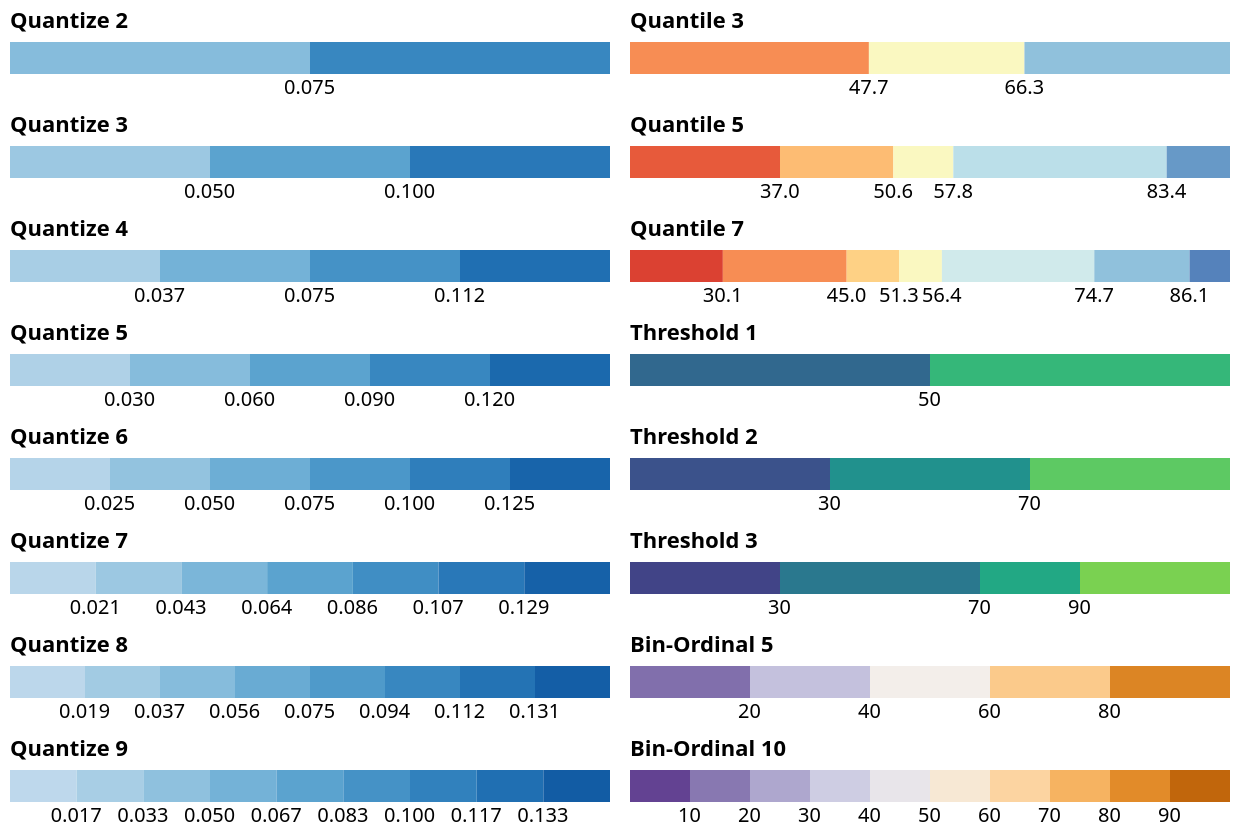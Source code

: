 {
  "$schema": "https://vega.github.io/schema/vega/v6.json",
  "padding": 5,

  "config": {
    "legend": {
      "offset": 5,
      "gradientDirection": "horizontal",
      "gradientLength": 300
    }
  },

  "data": [
    {
      "name": "source",
      "values": [
        {"a": "A", "b": 28},
        {"a": "B", "b": 59},
        {"a": "C", "b": 43},
        {"a": "D", "b": 91},
        {"a": "E", "b": 81},
        {"a": "F", "b": 53},
        {"a": "G", "b": 19},
        {"a": "H", "b": 87},
        {"a": "I", "b": 50}
      ]
    },
    {
      "name": "binned",
      "values": [
        {"v": 28}, {"v": 55}, {"v": 43}, {"v": 91}, {"v": 34}, {"v": 81},
        {"v": 53}, {"v": 19}, {"v": 87}, {"v": 38}, {"v": 52}, {"v": 48},
        {"v": 24}, {"v": 49}, {"v": 87}, {"v": 66}, {"v": 17}, {"v": 27},
        {"v": 68}, {"v": 12}, {"v": 49}, {"v":  4}
      ],
      "transform": [
        {
          "type": "extent", "field": "v",
          "signal": "extent"
        },
        {
          "type": "bin", "maxbins": 5, "signal": "bins5",
          "field": "v", "extent": {"signal": "extent"}
        },
        {
          "type": "bin", "maxbins": 10, "signal": "bins10",
          "field": "v", "extent": {"signal": "extent"}
        }
      ]
    }
  ],

  "scales": [
    {
      "name": "qua2",
      "type": "quantize",
      "domain": [0, 0.15],
      "range": {"scheme": "blues", "count": 2}
    },
    {
      "name": "qua3",
      "type": "quantize",
      "domain": [0, 0.15],
      "range": {"scheme": "blues", "count": 3}
    },
    {
      "name": "qua4",
      "type": "quantize",
      "domain": [0, 0.15],
      "range": {"scheme": "blues", "count": 4}
    },
    {
      "name": "qua5",
      "type": "quantize",
      "domain": [0, 0.15],
      "range": {"scheme": "blues", "count": 5}
    },
    {
      "name": "qua6",
      "type": "quantize",
      "domain": [0, 0.15],
      "range": {"scheme": "blues", "count": 6}
    },
    {
      "name": "qua7",
      "type": "quantize",
      "domain": [0, 0.15],
      "range": {"scheme": "blues", "count": 7}
    },
    {
      "name": "qua8",
      "type": "quantize",
      "domain": [0, 0.15],
      "range": {"scheme": "blues", "count": 8}
    },
    {
      "name": "qua9",
      "type": "quantize",
      "domain": [0, 0.15],
      "range": {"scheme": "blues", "count": 9}
    },
    {
      "name": "tile3",
      "type": "quantile",
      "range": {"scheme": "redyellowblue", "count": 3},
      "domain": {"data": "source", "field": "b"}
    },
    {
      "name": "tile5",
      "type": "quantile",
      "range": {"scheme": "redyellowblue", "count": 5},
      "domain": {"data": "source", "field": "b"}
    },
    {
      "name": "tile7",
      "type": "quantile",
      "range": {"scheme": "redyellowblue", "count": 7},
      "domain": {"data": "source", "field": "b"}
    },
    {
      "name": "thresh1",
      "type": "threshold",
      "range": {"scheme": "viridis"},
      "domain": [50]
    },
    {
      "name": "thresh2",
      "type": "threshold",
      "range": {"scheme": "viridis"},
      "domain": [30, 70]
    },
    {
      "name": "thresh3",
      "type": "threshold",
      "range": {"scheme": "viridis"},
      "domain": [30, 70, 90]
    },
    {
      "name": "bins5",
      "type": "bin-ordinal",
      "range": {"scheme": "purpleorange"},
      "bins": {"signal": "bins5"}
    },
    {
      "name": "bins10",
      "type": "bin-ordinal",
      "range": {"scheme": "purpleorange"},
      "bins": {"signal": "bins10"}
    }
  ],

  "legends": [
    {"orient": "left",  "type": "gradient", "fill": "qua2", "title": "Quantize 2"},
    {"orient": "left",  "type": "gradient", "fill": "qua3", "title": "Quantize 3"},
    {"orient": "left",  "type": "gradient", "fill": "qua4", "title": "Quantize 4"},
    {"orient": "left",  "type": "gradient", "fill": "qua5", "title": "Quantize 5"},
    {"orient": "left",  "type": "gradient", "fill": "qua6", "title": "Quantize 6"},
    {"orient": "left",  "type": "gradient", "fill": "qua7", "title": "Quantize 7"},
    {"orient": "left",  "type": "gradient", "fill": "qua8", "title": "Quantize 8"},
    {"orient": "left",  "type": "gradient", "fill": "qua9", "title": "Quantize 9"},

    {"orient": "right", "type": "gradient", "fill": "tile3", "title": "Quantile 3"},
    {"orient": "right", "type": "gradient", "fill": "tile5", "title": "Quantile 5"},
    {"orient": "right", "type": "gradient", "fill": "tile7", "title": "Quantile 7"},
    {"orient": "right", "type": "gradient", "fill": "thresh1", "title": "Threshold 1"},
    {"orient": "right", "type": "gradient", "fill": "thresh2", "title": "Threshold 2"},
    {"orient": "right", "type": "gradient", "fill": "thresh3", "title": "Threshold 3"},
    {"orient": "right", "type": "gradient", "fill": "bins5", "title": "Bin-Ordinal 5"},
    {"orient": "right", "type": "gradient", "fill": "bins10", "title": "Bin-Ordinal 10"}
  ]
}
